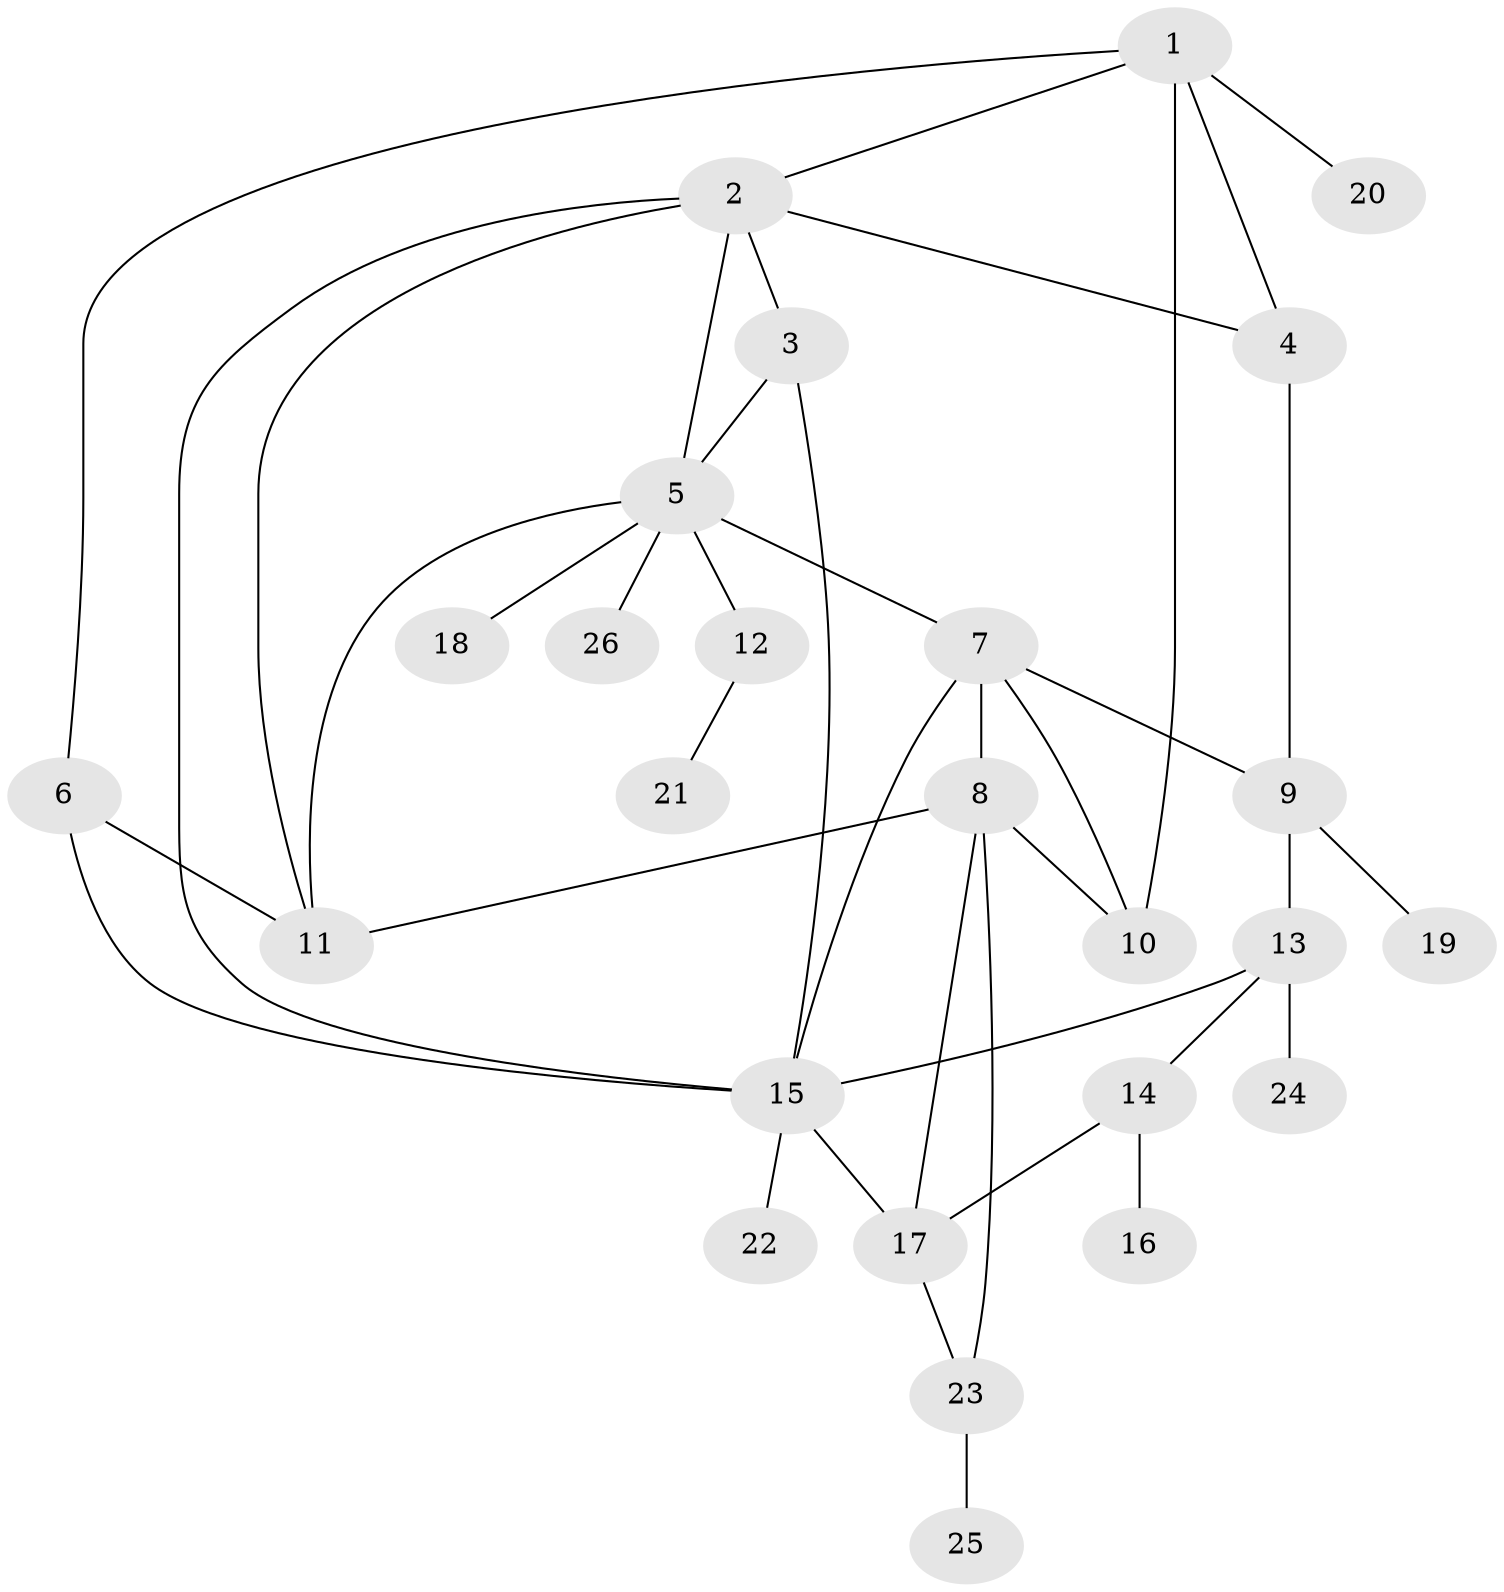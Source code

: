 // original degree distribution, {6: 0.0392156862745098, 3: 0.23529411764705882, 7: 0.0392156862745098, 2: 0.2549019607843137, 5: 0.058823529411764705, 4: 0.11764705882352941, 1: 0.2549019607843137}
// Generated by graph-tools (version 1.1) at 2025/34/03/09/25 02:34:15]
// undirected, 26 vertices, 40 edges
graph export_dot {
graph [start="1"]
  node [color=gray90,style=filled];
  1;
  2;
  3;
  4;
  5;
  6;
  7;
  8;
  9;
  10;
  11;
  12;
  13;
  14;
  15;
  16;
  17;
  18;
  19;
  20;
  21;
  22;
  23;
  24;
  25;
  26;
  1 -- 2 [weight=1.0];
  1 -- 4 [weight=1.0];
  1 -- 6 [weight=1.0];
  1 -- 10 [weight=1.0];
  1 -- 20 [weight=1.0];
  2 -- 3 [weight=1.0];
  2 -- 4 [weight=1.0];
  2 -- 5 [weight=1.0];
  2 -- 11 [weight=1.0];
  2 -- 15 [weight=1.0];
  3 -- 5 [weight=1.0];
  3 -- 15 [weight=1.0];
  4 -- 9 [weight=1.0];
  5 -- 7 [weight=1.0];
  5 -- 11 [weight=1.0];
  5 -- 12 [weight=1.0];
  5 -- 18 [weight=1.0];
  5 -- 26 [weight=1.0];
  6 -- 11 [weight=1.0];
  6 -- 15 [weight=1.0];
  7 -- 8 [weight=4.0];
  7 -- 9 [weight=1.0];
  7 -- 10 [weight=1.0];
  7 -- 15 [weight=1.0];
  8 -- 10 [weight=1.0];
  8 -- 11 [weight=1.0];
  8 -- 17 [weight=1.0];
  8 -- 23 [weight=1.0];
  9 -- 13 [weight=3.0];
  9 -- 19 [weight=1.0];
  12 -- 21 [weight=1.0];
  13 -- 14 [weight=1.0];
  13 -- 15 [weight=1.0];
  13 -- 24 [weight=1.0];
  14 -- 16 [weight=1.0];
  14 -- 17 [weight=2.0];
  15 -- 17 [weight=1.0];
  15 -- 22 [weight=1.0];
  17 -- 23 [weight=1.0];
  23 -- 25 [weight=1.0];
}
